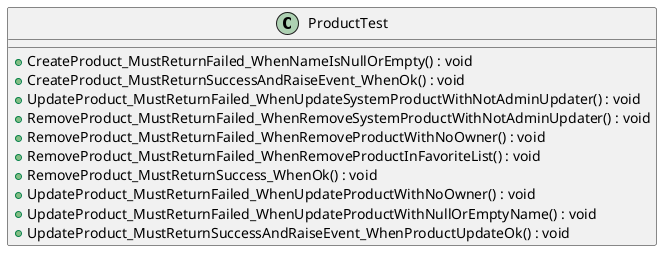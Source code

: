 @startuml
class ProductTest {
    + CreateProduct_MustReturnFailed_WhenNameIsNullOrEmpty() : void
    + CreateProduct_MustReturnSuccessAndRaiseEvent_WhenOk() : void
    + UpdateProduct_MustReturnFailed_WhenUpdateSystemProductWithNotAdminUpdater() : void
    + RemoveProduct_MustReturnFailed_WhenRemoveSystemProductWithNotAdminUpdater() : void
    + RemoveProduct_MustReturnFailed_WhenRemoveProductWithNoOwner() : void
    + RemoveProduct_MustReturnFailed_WhenRemoveProductInFavoriteList() : void
    + RemoveProduct_MustReturnSuccess_WhenOk() : void
    + UpdateProduct_MustReturnFailed_WhenUpdateProductWithNoOwner() : void
    + UpdateProduct_MustReturnFailed_WhenUpdateProductWithNullOrEmptyName() : void
    + UpdateProduct_MustReturnSuccessAndRaiseEvent_WhenProductUpdateOk() : void
}
@enduml
